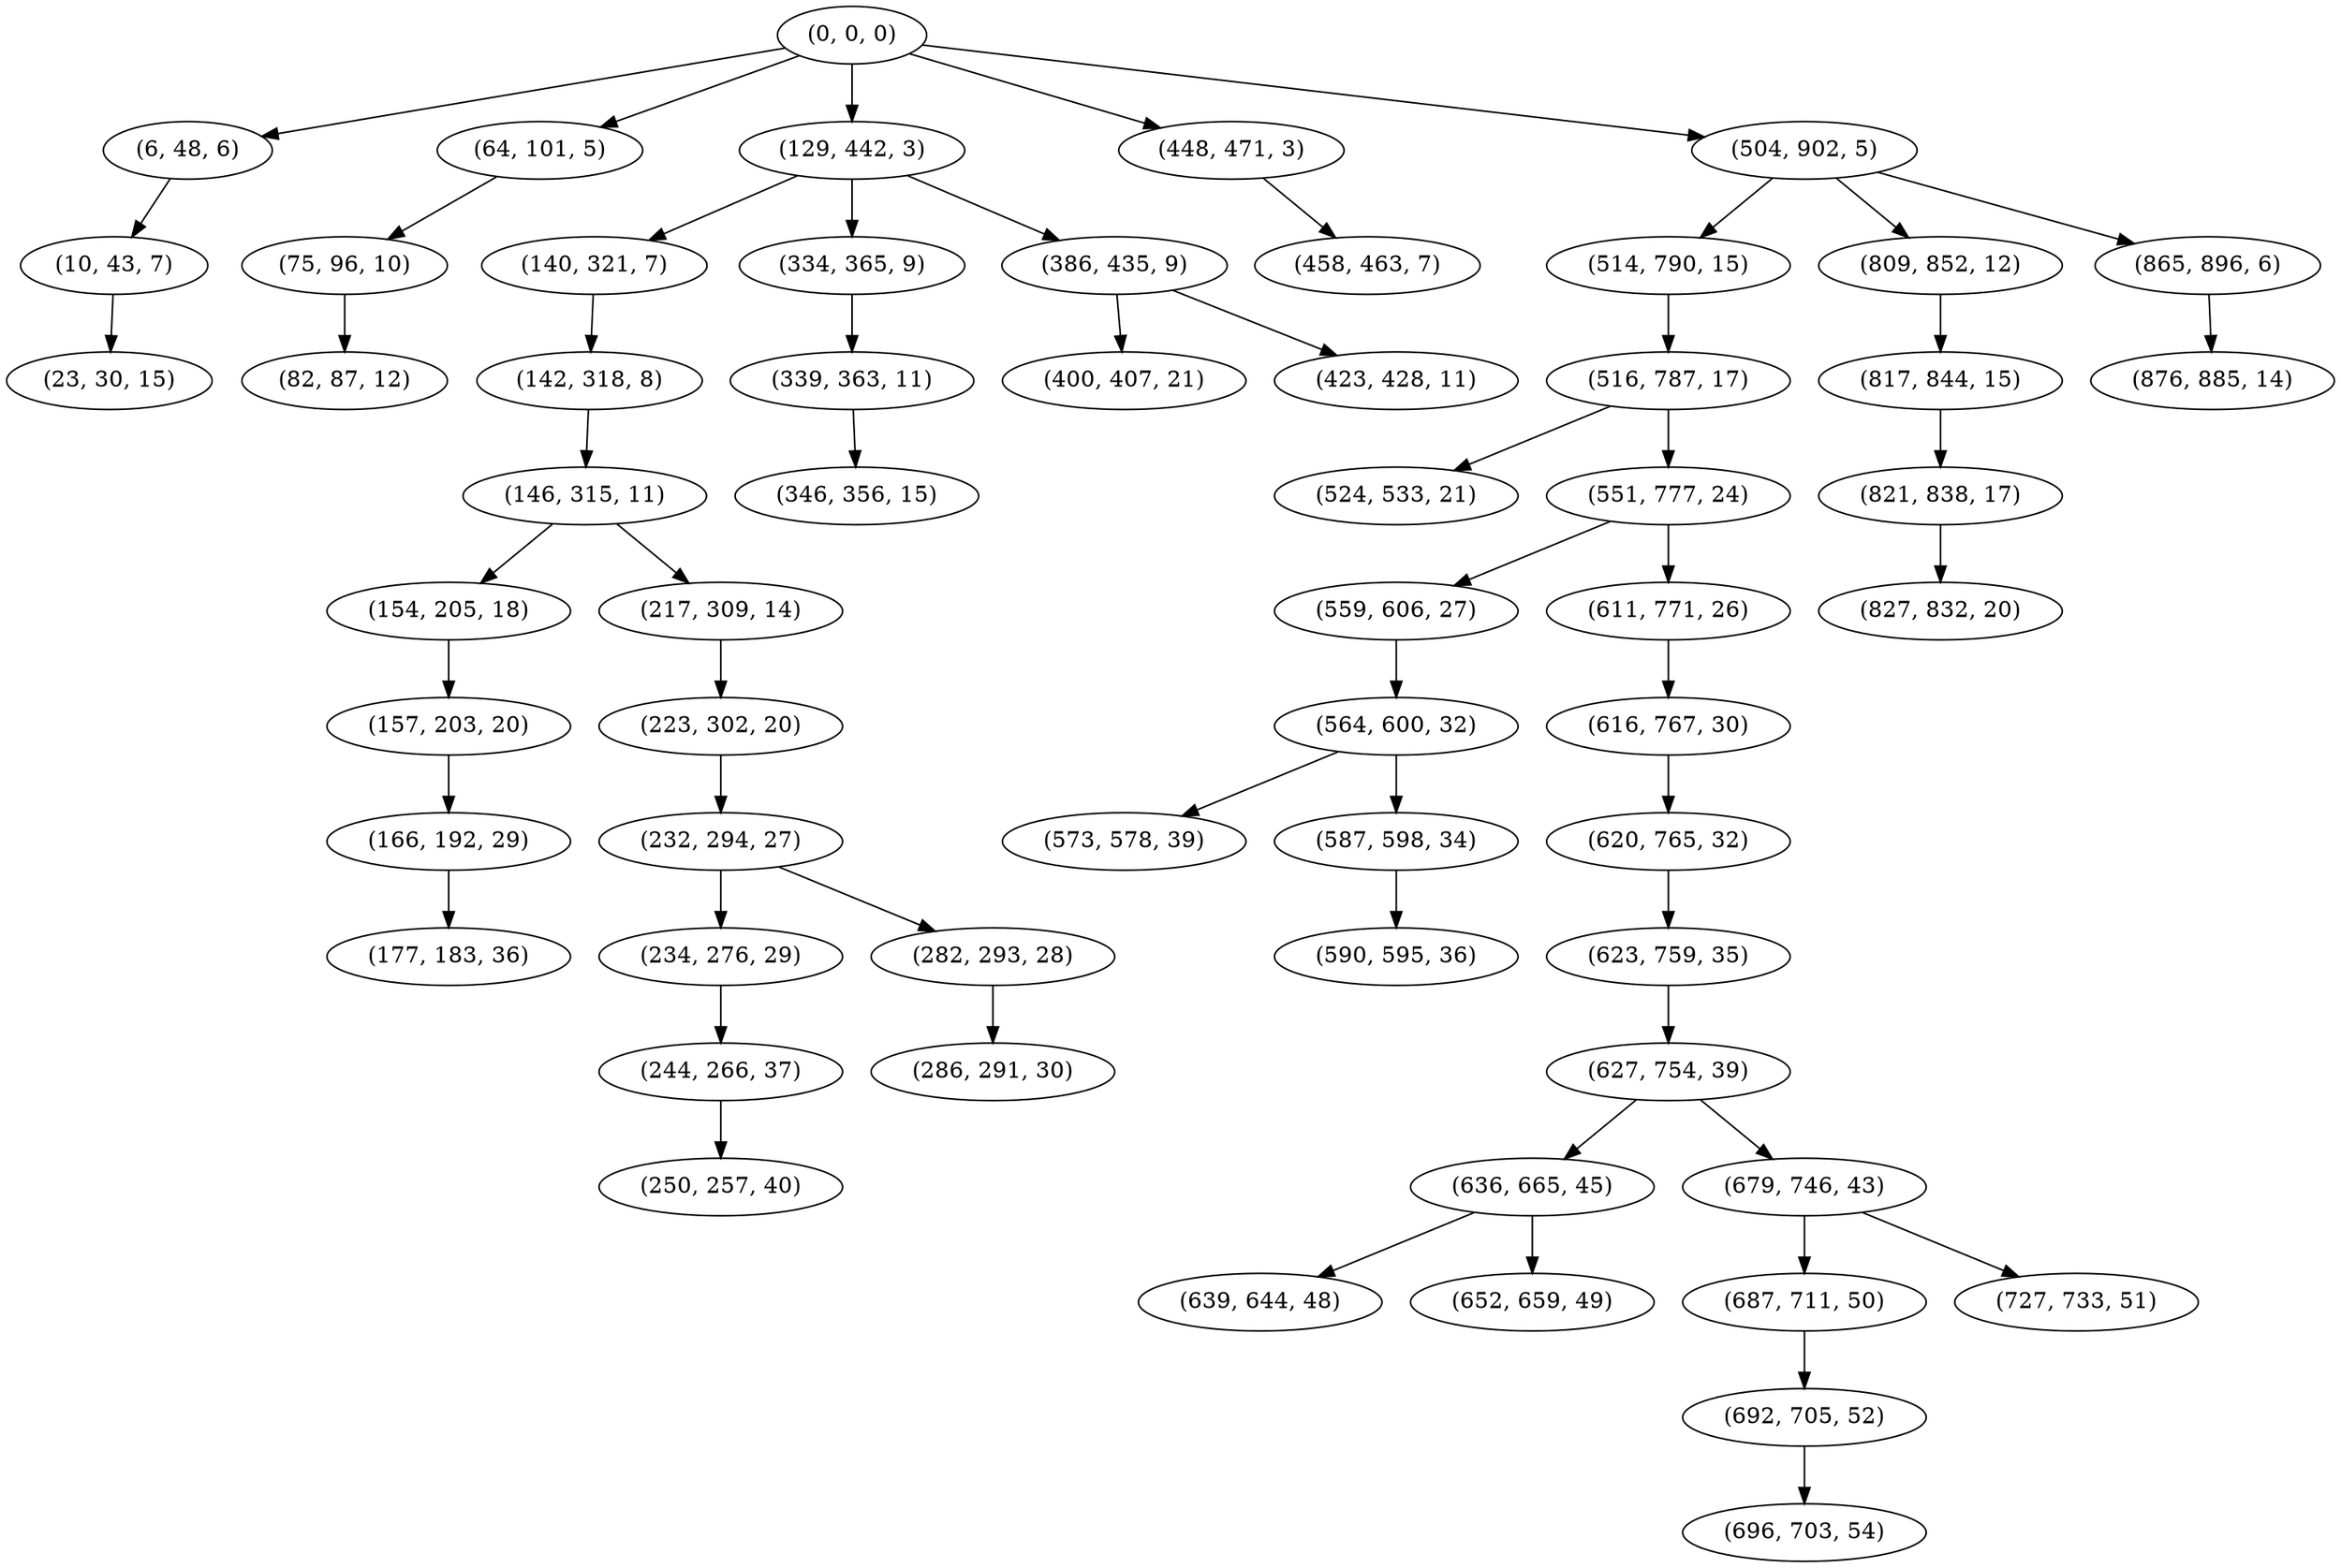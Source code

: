 digraph tree {
    "(0, 0, 0)";
    "(6, 48, 6)";
    "(10, 43, 7)";
    "(23, 30, 15)";
    "(64, 101, 5)";
    "(75, 96, 10)";
    "(82, 87, 12)";
    "(129, 442, 3)";
    "(140, 321, 7)";
    "(142, 318, 8)";
    "(146, 315, 11)";
    "(154, 205, 18)";
    "(157, 203, 20)";
    "(166, 192, 29)";
    "(177, 183, 36)";
    "(217, 309, 14)";
    "(223, 302, 20)";
    "(232, 294, 27)";
    "(234, 276, 29)";
    "(244, 266, 37)";
    "(250, 257, 40)";
    "(282, 293, 28)";
    "(286, 291, 30)";
    "(334, 365, 9)";
    "(339, 363, 11)";
    "(346, 356, 15)";
    "(386, 435, 9)";
    "(400, 407, 21)";
    "(423, 428, 11)";
    "(448, 471, 3)";
    "(458, 463, 7)";
    "(504, 902, 5)";
    "(514, 790, 15)";
    "(516, 787, 17)";
    "(524, 533, 21)";
    "(551, 777, 24)";
    "(559, 606, 27)";
    "(564, 600, 32)";
    "(573, 578, 39)";
    "(587, 598, 34)";
    "(590, 595, 36)";
    "(611, 771, 26)";
    "(616, 767, 30)";
    "(620, 765, 32)";
    "(623, 759, 35)";
    "(627, 754, 39)";
    "(636, 665, 45)";
    "(639, 644, 48)";
    "(652, 659, 49)";
    "(679, 746, 43)";
    "(687, 711, 50)";
    "(692, 705, 52)";
    "(696, 703, 54)";
    "(727, 733, 51)";
    "(809, 852, 12)";
    "(817, 844, 15)";
    "(821, 838, 17)";
    "(827, 832, 20)";
    "(865, 896, 6)";
    "(876, 885, 14)";
    "(0, 0, 0)" -> "(6, 48, 6)";
    "(0, 0, 0)" -> "(64, 101, 5)";
    "(0, 0, 0)" -> "(129, 442, 3)";
    "(0, 0, 0)" -> "(448, 471, 3)";
    "(0, 0, 0)" -> "(504, 902, 5)";
    "(6, 48, 6)" -> "(10, 43, 7)";
    "(10, 43, 7)" -> "(23, 30, 15)";
    "(64, 101, 5)" -> "(75, 96, 10)";
    "(75, 96, 10)" -> "(82, 87, 12)";
    "(129, 442, 3)" -> "(140, 321, 7)";
    "(129, 442, 3)" -> "(334, 365, 9)";
    "(129, 442, 3)" -> "(386, 435, 9)";
    "(140, 321, 7)" -> "(142, 318, 8)";
    "(142, 318, 8)" -> "(146, 315, 11)";
    "(146, 315, 11)" -> "(154, 205, 18)";
    "(146, 315, 11)" -> "(217, 309, 14)";
    "(154, 205, 18)" -> "(157, 203, 20)";
    "(157, 203, 20)" -> "(166, 192, 29)";
    "(166, 192, 29)" -> "(177, 183, 36)";
    "(217, 309, 14)" -> "(223, 302, 20)";
    "(223, 302, 20)" -> "(232, 294, 27)";
    "(232, 294, 27)" -> "(234, 276, 29)";
    "(232, 294, 27)" -> "(282, 293, 28)";
    "(234, 276, 29)" -> "(244, 266, 37)";
    "(244, 266, 37)" -> "(250, 257, 40)";
    "(282, 293, 28)" -> "(286, 291, 30)";
    "(334, 365, 9)" -> "(339, 363, 11)";
    "(339, 363, 11)" -> "(346, 356, 15)";
    "(386, 435, 9)" -> "(400, 407, 21)";
    "(386, 435, 9)" -> "(423, 428, 11)";
    "(448, 471, 3)" -> "(458, 463, 7)";
    "(504, 902, 5)" -> "(514, 790, 15)";
    "(504, 902, 5)" -> "(809, 852, 12)";
    "(504, 902, 5)" -> "(865, 896, 6)";
    "(514, 790, 15)" -> "(516, 787, 17)";
    "(516, 787, 17)" -> "(524, 533, 21)";
    "(516, 787, 17)" -> "(551, 777, 24)";
    "(551, 777, 24)" -> "(559, 606, 27)";
    "(551, 777, 24)" -> "(611, 771, 26)";
    "(559, 606, 27)" -> "(564, 600, 32)";
    "(564, 600, 32)" -> "(573, 578, 39)";
    "(564, 600, 32)" -> "(587, 598, 34)";
    "(587, 598, 34)" -> "(590, 595, 36)";
    "(611, 771, 26)" -> "(616, 767, 30)";
    "(616, 767, 30)" -> "(620, 765, 32)";
    "(620, 765, 32)" -> "(623, 759, 35)";
    "(623, 759, 35)" -> "(627, 754, 39)";
    "(627, 754, 39)" -> "(636, 665, 45)";
    "(627, 754, 39)" -> "(679, 746, 43)";
    "(636, 665, 45)" -> "(639, 644, 48)";
    "(636, 665, 45)" -> "(652, 659, 49)";
    "(679, 746, 43)" -> "(687, 711, 50)";
    "(679, 746, 43)" -> "(727, 733, 51)";
    "(687, 711, 50)" -> "(692, 705, 52)";
    "(692, 705, 52)" -> "(696, 703, 54)";
    "(809, 852, 12)" -> "(817, 844, 15)";
    "(817, 844, 15)" -> "(821, 838, 17)";
    "(821, 838, 17)" -> "(827, 832, 20)";
    "(865, 896, 6)" -> "(876, 885, 14)";
}
